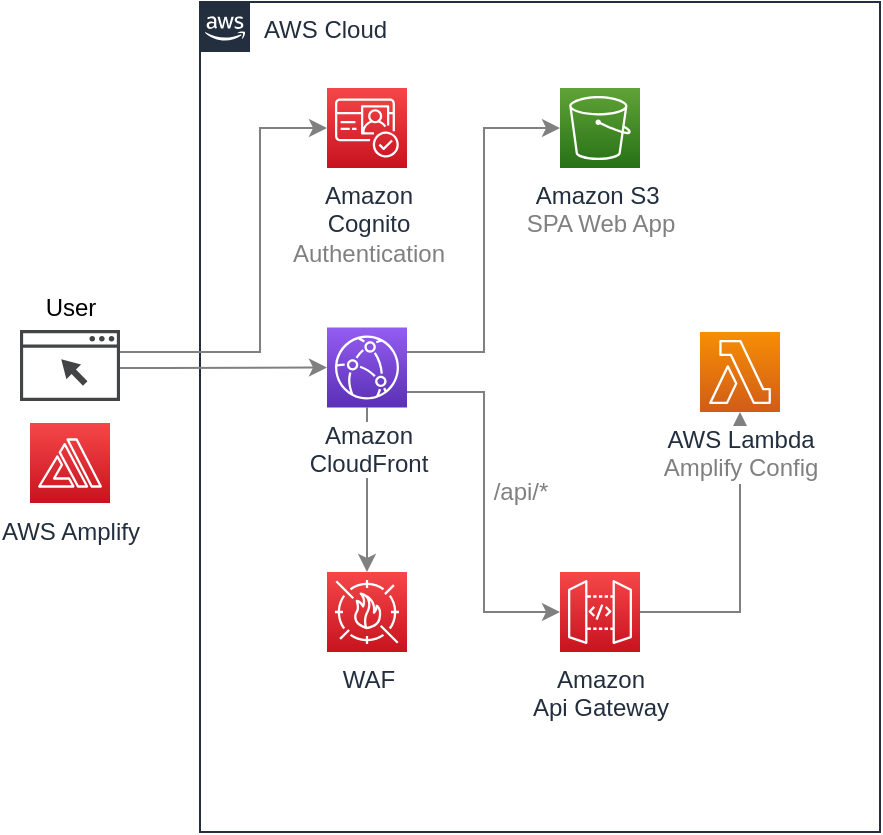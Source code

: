 <mxfile version="16.5.1" type="device"><diagram name="Architecture" id="uletsaPSh_Kni1ShiSsq"><mxGraphModel dx="1619" dy="996" grid="1" gridSize="10" guides="1" tooltips="1" connect="1" arrows="1" fold="1" page="1" pageScale="1" pageWidth="1100" pageHeight="1700" math="0" shadow="0"><root><mxCell id="e7fxSIn4bdZQK5WrSFQk-0"/><mxCell id="e7fxSIn4bdZQK5WrSFQk-1" parent="e7fxSIn4bdZQK5WrSFQk-0"/><mxCell id="e7fxSIn4bdZQK5WrSFQk-2" value="AWS Cloud" style="points=[[0,0],[0.25,0],[0.5,0],[0.75,0],[1,0],[1,0.25],[1,0.5],[1,0.75],[1,1],[0.75,1],[0.5,1],[0.25,1],[0,1],[0,0.75],[0,0.5],[0,0.25]];outlineConnect=0;gradientColor=none;html=1;whiteSpace=wrap;fontSize=12;fontStyle=0;shape=mxgraph.aws4.group;grIcon=mxgraph.aws4.group_aws_cloud_alt;strokeColor=#232F3E;fillColor=none;verticalAlign=top;align=left;spacingLeft=30;fontColor=#232F3E;dashed=0;" parent="e7fxSIn4bdZQK5WrSFQk-1" vertex="1"><mxGeometry x="150" y="135" width="340" height="415" as="geometry"/></mxCell><mxCell id="e7fxSIn4bdZQK5WrSFQk-4" style="edgeStyle=orthogonalEdgeStyle;rounded=0;orthogonalLoop=1;jettySize=auto;html=1;fontColor=#808080;strokeColor=#808080;" parent="e7fxSIn4bdZQK5WrSFQk-1" source="e7fxSIn4bdZQK5WrSFQk-15" target="e7fxSIn4bdZQK5WrSFQk-36" edge="1"><mxGeometry relative="1" as="geometry"/></mxCell><mxCell id="e7fxSIn4bdZQK5WrSFQk-8" style="edgeStyle=orthogonalEdgeStyle;rounded=0;orthogonalLoop=1;jettySize=auto;html=1;entryX=0;entryY=0.5;entryDx=0;entryDy=0;entryPerimeter=0;strokeColor=#808080;" parent="e7fxSIn4bdZQK5WrSFQk-1" source="e7fxSIn4bdZQK5WrSFQk-10" target="e7fxSIn4bdZQK5WrSFQk-16" edge="1"><mxGeometry relative="1" as="geometry"><Array as="points"><mxPoint x="292" y="310"/><mxPoint x="292" y="198"/></Array></mxGeometry></mxCell><mxCell id="e7fxSIn4bdZQK5WrSFQk-9" style="edgeStyle=orthogonalEdgeStyle;rounded=0;orthogonalLoop=1;jettySize=auto;html=1;entryX=0;entryY=0.5;entryDx=0;entryDy=0;entryPerimeter=0;strokeColor=#808080;" parent="e7fxSIn4bdZQK5WrSFQk-1" source="e7fxSIn4bdZQK5WrSFQk-10" target="e7fxSIn4bdZQK5WrSFQk-15" edge="1"><mxGeometry relative="1" as="geometry"><Array as="points"><mxPoint x="292" y="330"/><mxPoint x="292" y="440"/></Array></mxGeometry></mxCell><mxCell id="RrcQ0-9QdtK2_AS668Fv-1" style="edgeStyle=orthogonalEdgeStyle;rounded=0;orthogonalLoop=1;jettySize=auto;html=1;entryX=0.5;entryY=0;entryDx=0;entryDy=0;entryPerimeter=0;fontSize=11;fontColor=default;strokeColor=#808080;" edge="1" parent="e7fxSIn4bdZQK5WrSFQk-1" source="e7fxSIn4bdZQK5WrSFQk-10" target="RrcQ0-9QdtK2_AS668Fv-0"><mxGeometry relative="1" as="geometry"/></mxCell><mxCell id="e7fxSIn4bdZQK5WrSFQk-10" value="&lt;span style=&quot;background-color: rgb(255 , 255 , 255)&quot;&gt;Amazon&lt;br&gt;CloudFront&lt;/span&gt;" style="points=[[0,0,0],[0.25,0,0],[0.5,0,0],[0.75,0,0],[1,0,0],[0,1,0],[0.25,1,0],[0.5,1,0],[0.75,1,0],[1,1,0],[0,0.25,0],[0,0.5,0],[0,0.75,0],[1,0.25,0],[1,0.5,0],[1,0.75,0]];outlineConnect=0;fontColor=#232F3E;gradientColor=#945DF2;gradientDirection=north;fillColor=#5A30B5;strokeColor=#ffffff;dashed=0;verticalLabelPosition=bottom;verticalAlign=top;align=center;html=1;fontSize=12;fontStyle=0;aspect=fixed;shape=mxgraph.aws4.resourceIcon;resIcon=mxgraph.aws4.cloudfront;rounded=0;" parent="e7fxSIn4bdZQK5WrSFQk-1" vertex="1"><mxGeometry x="213.5" y="297.75" width="40" height="40" as="geometry"/></mxCell><mxCell id="e7fxSIn4bdZQK5WrSFQk-11" value="AWS Amplify" style="points=[[0,0,0],[0.25,0,0],[0.5,0,0],[0.75,0,0],[1,0,0],[0,1,0],[0.25,1,0],[0.5,1,0],[0.75,1,0],[1,1,0],[0,0.25,0],[0,0.5,0],[0,0.75,0],[1,0.25,0],[1,0.5,0],[1,0.75,0]];outlineConnect=0;fontColor=#232F3E;gradientColor=#F54749;gradientDirection=north;fillColor=#C7131F;strokeColor=#ffffff;dashed=0;verticalLabelPosition=bottom;verticalAlign=top;align=center;html=1;fontSize=12;fontStyle=0;aspect=fixed;shape=mxgraph.aws4.resourceIcon;resIcon=mxgraph.aws4.amplify;" parent="e7fxSIn4bdZQK5WrSFQk-1" vertex="1"><mxGeometry x="65" y="345.5" width="40" height="40" as="geometry"/></mxCell><mxCell id="e7fxSIn4bdZQK5WrSFQk-12" style="edgeStyle=orthogonalEdgeStyle;rounded=0;orthogonalLoop=1;jettySize=auto;html=1;entryX=0;entryY=0.5;entryDx=0;entryDy=0;entryPerimeter=0;strokeColor=#808080;" parent="e7fxSIn4bdZQK5WrSFQk-1" source="e7fxSIn4bdZQK5WrSFQk-14" target="e7fxSIn4bdZQK5WrSFQk-10" edge="1"><mxGeometry relative="1" as="geometry"><Array as="points"><mxPoint x="130" y="318"/><mxPoint x="130" y="318"/></Array></mxGeometry></mxCell><mxCell id="e7fxSIn4bdZQK5WrSFQk-13" style="edgeStyle=orthogonalEdgeStyle;rounded=0;orthogonalLoop=1;jettySize=auto;html=1;entryX=0;entryY=0.5;entryDx=0;entryDy=0;entryPerimeter=0;strokeColor=#808080;" parent="e7fxSIn4bdZQK5WrSFQk-1" source="e7fxSIn4bdZQK5WrSFQk-14" target="e7fxSIn4bdZQK5WrSFQk-18" edge="1"><mxGeometry relative="1" as="geometry"><Array as="points"><mxPoint x="180" y="310"/><mxPoint x="180" y="198"/></Array></mxGeometry></mxCell><mxCell id="e7fxSIn4bdZQK5WrSFQk-14" value="" style="pointerEvents=1;shadow=0;dashed=0;html=1;strokeColor=none;fillColor=#434445;aspect=fixed;labelPosition=center;verticalLabelPosition=bottom;verticalAlign=top;align=center;outlineConnect=0;shape=mxgraph.vvd.web_browser;" parent="e7fxSIn4bdZQK5WrSFQk-1" vertex="1"><mxGeometry x="60" y="299" width="50" height="35.5" as="geometry"/></mxCell><mxCell id="e7fxSIn4bdZQK5WrSFQk-15" value="Amazon&lt;br&gt;Api Gateway" style="points=[[0,0,0],[0.25,0,0],[0.5,0,0],[0.75,0,0],[1,0,0],[0,1,0],[0.25,1,0],[0.5,1,0],[0.75,1,0],[1,1,0],[0,0.25,0],[0,0.5,0],[0,0.75,0],[1,0.25,0],[1,0.5,0],[1,0.75,0]];outlineConnect=0;fontColor=#232F3E;gradientColor=#F54749;gradientDirection=north;strokeColor=#ffffff;dashed=0;verticalLabelPosition=bottom;verticalAlign=top;align=center;html=1;fontSize=12;fontStyle=0;aspect=fixed;shape=mxgraph.aws4.resourceIcon;resIcon=mxgraph.aws4.api_gateway;fillColor=#C7131F;" parent="e7fxSIn4bdZQK5WrSFQk-1" vertex="1"><mxGeometry x="330" y="420" width="40" height="40" as="geometry"/></mxCell><mxCell id="e7fxSIn4bdZQK5WrSFQk-16" value="Amazon S3&amp;nbsp;&lt;br&gt;&lt;font color=&quot;#808080&quot;&gt;SPA Web App&lt;/font&gt;" style="points=[[0,0,0],[0.25,0,0],[0.5,0,0],[0.75,0,0],[1,0,0],[0,1,0],[0.25,1,0],[0.5,1,0],[0.75,1,0],[1,1,0],[0,0.25,0],[0,0.5,0],[0,0.75,0],[1,0.25,0],[1,0.5,0],[1,0.75,0]];outlineConnect=0;fontColor=#232F3E;gradientColor=#60A337;gradientDirection=north;fillColor=#277116;strokeColor=#ffffff;dashed=0;verticalLabelPosition=bottom;verticalAlign=top;align=center;html=1;fontSize=12;fontStyle=0;aspect=fixed;shape=mxgraph.aws4.resourceIcon;resIcon=mxgraph.aws4.s3;" parent="e7fxSIn4bdZQK5WrSFQk-1" vertex="1"><mxGeometry x="330" y="178" width="40" height="40" as="geometry"/></mxCell><mxCell id="e7fxSIn4bdZQK5WrSFQk-17" value="User" style="text;html=1;align=center;verticalAlign=middle;resizable=0;points=[];autosize=1;" parent="e7fxSIn4bdZQK5WrSFQk-1" vertex="1"><mxGeometry x="65" y="277.75" width="40" height="20" as="geometry"/></mxCell><mxCell id="e7fxSIn4bdZQK5WrSFQk-18" value="Amazon&lt;br&gt;Cognito&lt;br&gt;&lt;font color=&quot;#808080&quot;&gt;Authentication&lt;/font&gt;" style="points=[[0,0,0],[0.25,0,0],[0.5,0,0],[0.75,0,0],[1,0,0],[0,1,0],[0.25,1,0],[0.5,1,0],[0.75,1,0],[1,1,0],[0,0.25,0],[0,0.5,0],[0,0.75,0],[1,0.25,0],[1,0.5,0],[1,0.75,0]];outlineConnect=0;fontColor=#232F3E;gradientColor=#F54749;gradientDirection=north;fillColor=#C7131F;strokeColor=#ffffff;dashed=0;verticalLabelPosition=bottom;verticalAlign=top;align=center;html=1;fontSize=12;fontStyle=0;aspect=fixed;shape=mxgraph.aws4.resourceIcon;resIcon=mxgraph.aws4.cognito;" parent="e7fxSIn4bdZQK5WrSFQk-1" vertex="1"><mxGeometry x="213.5" y="178" width="40" height="40" as="geometry"/></mxCell><mxCell id="e7fxSIn4bdZQK5WrSFQk-36" value="AWS Lambda&lt;br&gt;&lt;font color=&quot;#808080&quot;&gt;Amplify Config&lt;/font&gt;" style="points=[[0,0,0],[0.25,0,0],[0.5,0,0],[0.75,0,0],[1,0,0],[0,1,0],[0.25,1,0],[0.5,1,0],[0.75,1,0],[1,1,0],[0,0.25,0],[0,0.5,0],[0,0.75,0],[1,0.25,0],[1,0.5,0],[1,0.75,0]];outlineConnect=0;fontColor=#232F3E;gradientColor=#F78E04;gradientDirection=north;fillColor=#D05C17;strokeColor=#ffffff;dashed=0;verticalLabelPosition=bottom;verticalAlign=top;align=center;html=1;fontSize=12;fontStyle=0;aspect=fixed;shape=mxgraph.aws4.resourceIcon;resIcon=mxgraph.aws4.lambda;labelBackgroundColor=#ffffff;" parent="e7fxSIn4bdZQK5WrSFQk-1" vertex="1"><mxGeometry x="400" y="300" width="40" height="40" as="geometry"/></mxCell><mxCell id="e7fxSIn4bdZQK5WrSFQk-37" value="&lt;font color=&quot;#808080&quot;&gt;/api/*&lt;/font&gt;" style="text;html=1;align=center;verticalAlign=middle;resizable=0;points=[];autosize=1;" parent="e7fxSIn4bdZQK5WrSFQk-1" vertex="1"><mxGeometry x="290" y="370" width="40" height="20" as="geometry"/></mxCell><mxCell id="RrcQ0-9QdtK2_AS668Fv-0" value="WAF" style="sketch=0;points=[[0,0,0],[0.25,0,0],[0.5,0,0],[0.75,0,0],[1,0,0],[0,1,0],[0.25,1,0],[0.5,1,0],[0.75,1,0],[1,1,0],[0,0.25,0],[0,0.5,0],[0,0.75,0],[1,0.25,0],[1,0.5,0],[1,0.75,0]];outlineConnect=0;fontColor=#232F3E;gradientColor=#F54749;gradientDirection=north;fillColor=#C7131F;strokeColor=#ffffff;dashed=0;verticalLabelPosition=bottom;verticalAlign=top;align=center;html=1;fontSize=12;fontStyle=0;aspect=fixed;shape=mxgraph.aws4.resourceIcon;resIcon=mxgraph.aws4.waf;" vertex="1" parent="e7fxSIn4bdZQK5WrSFQk-1"><mxGeometry x="213.5" y="420" width="40" height="40" as="geometry"/></mxCell></root></mxGraphModel></diagram></mxfile>